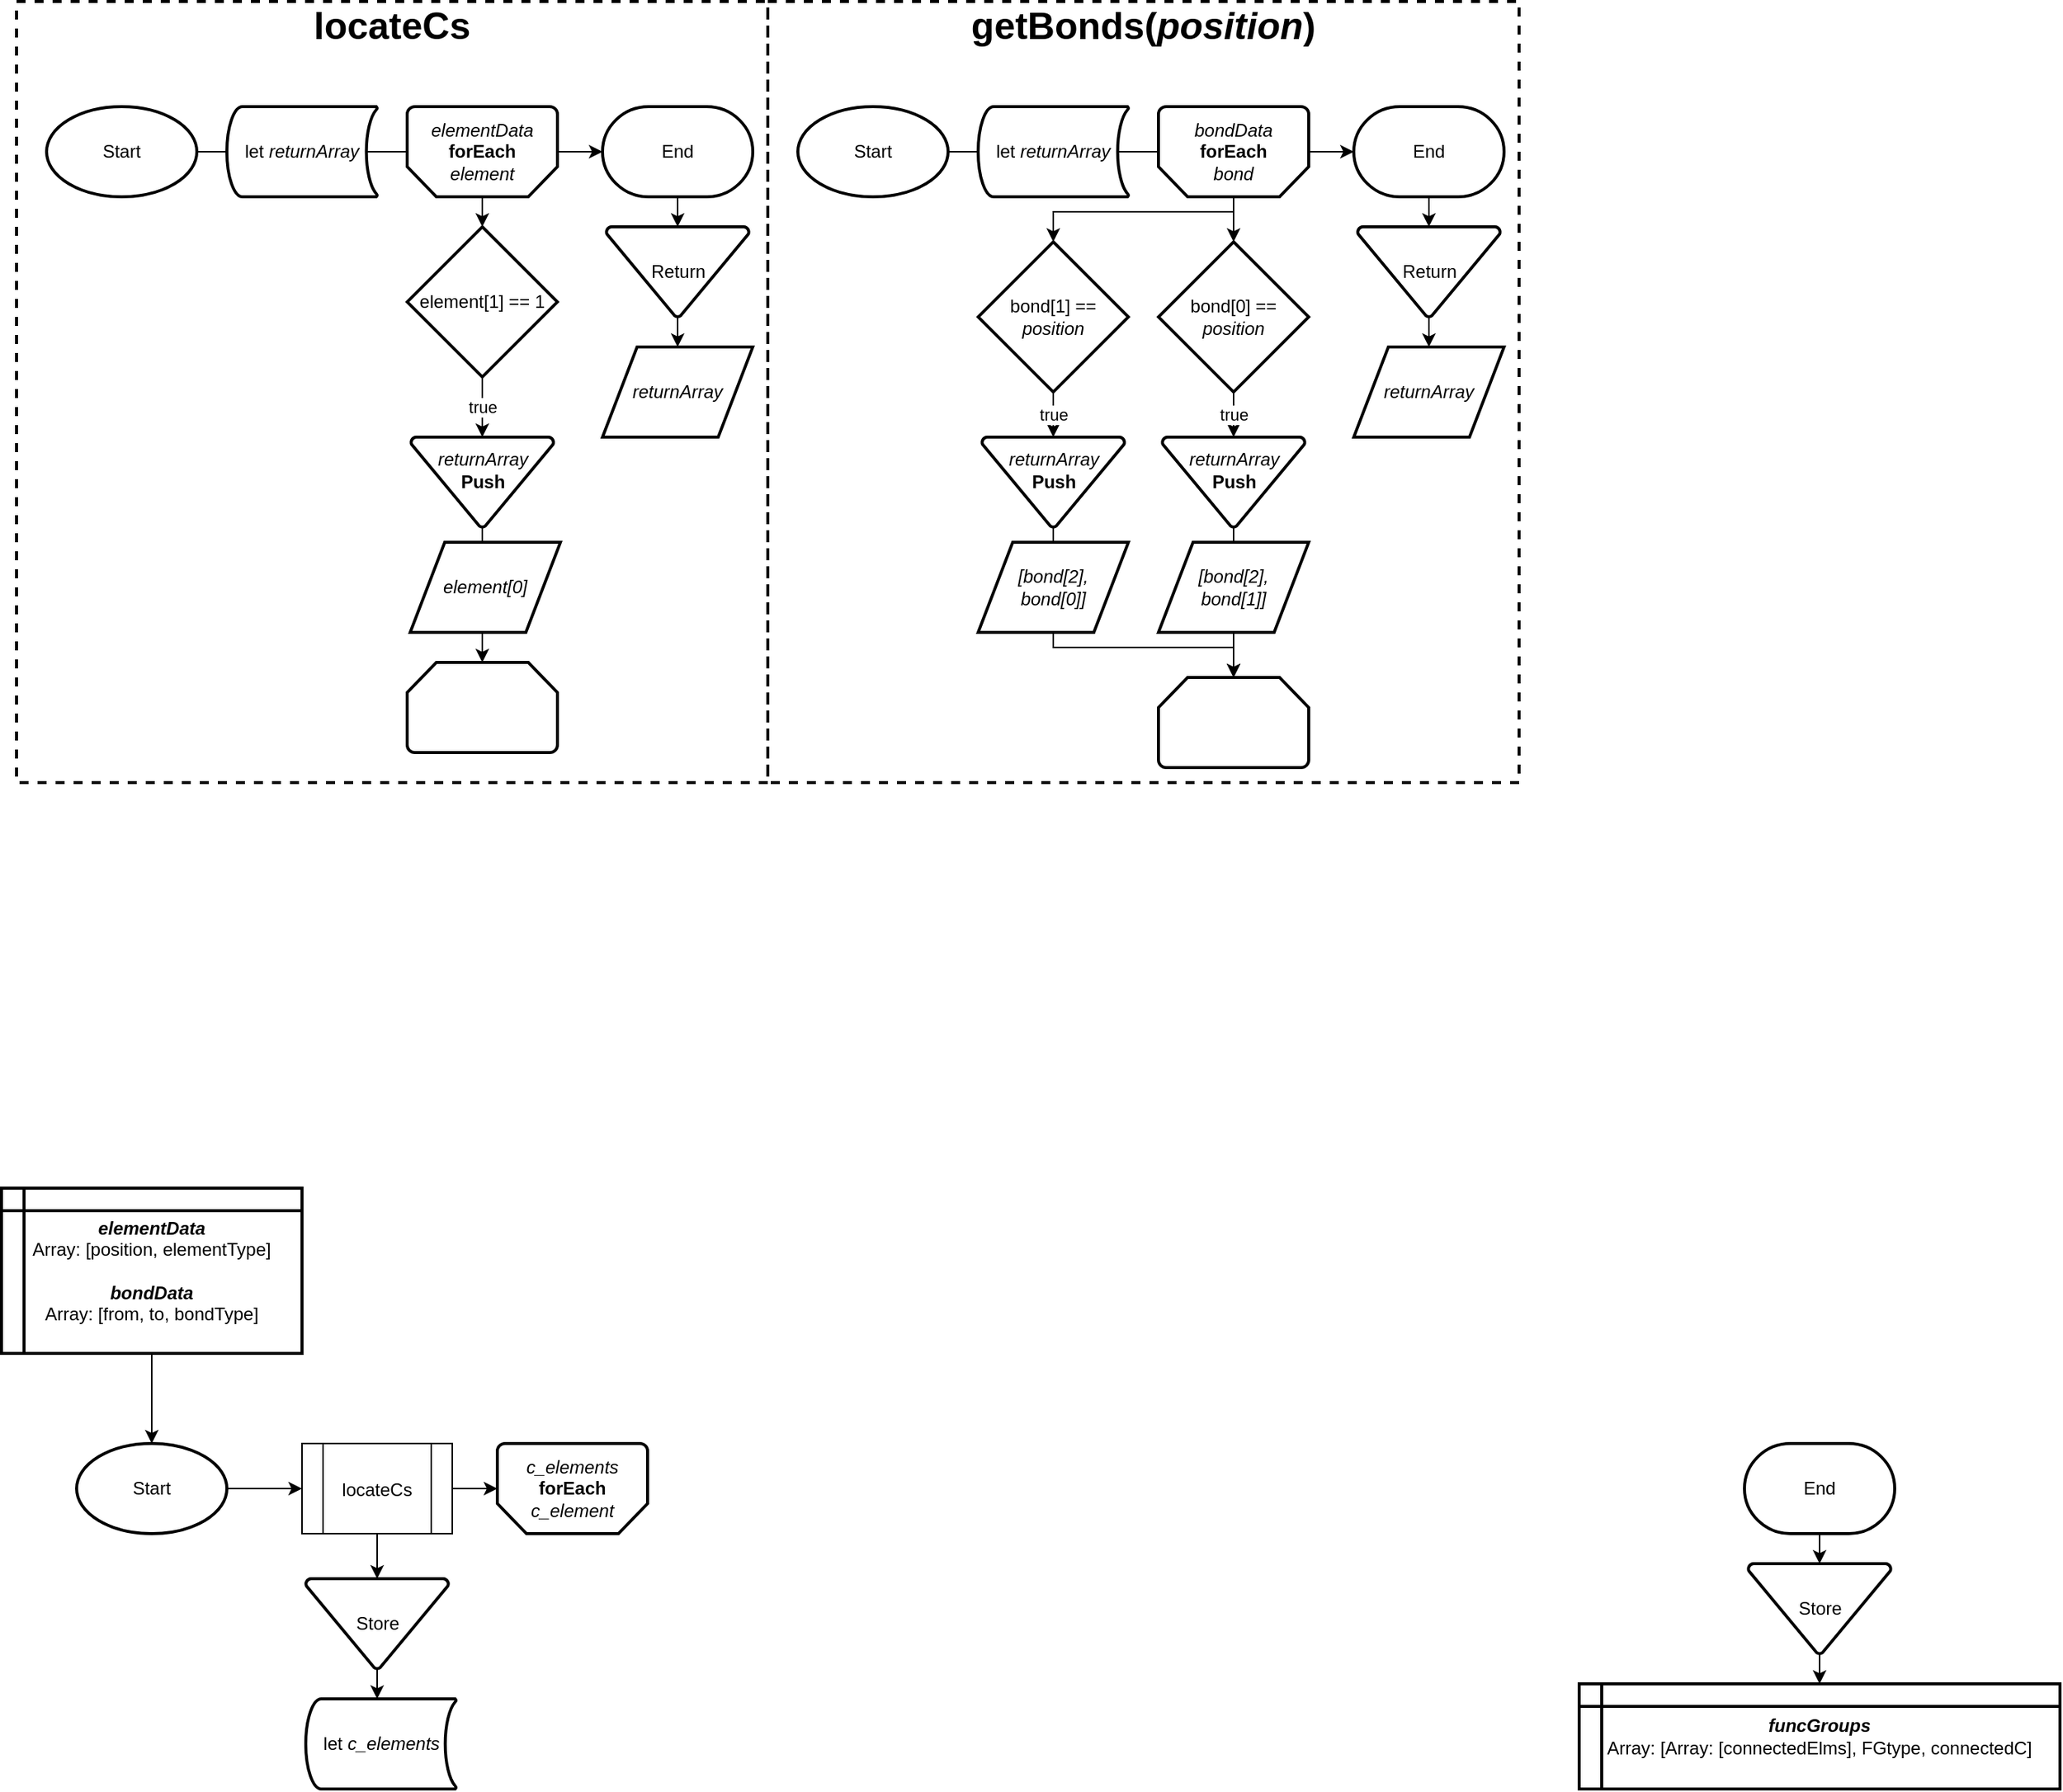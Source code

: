 <mxfile version="20.4.0" type="github">
  <diagram id="BVfkQb9ecDEO83bugk_k" name="Main">
    <mxGraphModel dx="2734" dy="2493" grid="1" gridSize="10" guides="1" tooltips="1" connect="1" arrows="0" fold="1" page="0" pageScale="1" pageWidth="827" pageHeight="1169" math="0" shadow="0">
      <root>
        <mxCell id="0" />
        <mxCell id="1" parent="0" />
        <mxCell id="hINtNlw1vlNAkVPnNgzF-10" style="edgeStyle=orthogonalEdgeStyle;orthogonalLoop=1;jettySize=auto;html=1;exitX=1;exitY=0.5;exitDx=0;exitDy=0;exitPerimeter=0;entryX=0;entryY=0.5;entryDx=0;entryDy=0;rounded=0;" parent="1" source="hINtNlw1vlNAkVPnNgzF-1" target="hINtNlw1vlNAkVPnNgzF-11" edge="1">
          <mxGeometry relative="1" as="geometry" />
        </mxCell>
        <mxCell id="hINtNlw1vlNAkVPnNgzF-1" value="Start&lt;br&gt;" style="strokeWidth=2;html=1;shape=mxgraph.flowchart.start_1;whiteSpace=wrap;" parent="1" vertex="1">
          <mxGeometry x="-160" y="160" width="100" height="60" as="geometry" />
        </mxCell>
        <mxCell id="hINtNlw1vlNAkVPnNgzF-3" style="edgeStyle=orthogonalEdgeStyle;orthogonalLoop=1;jettySize=auto;html=1;exitX=0.5;exitY=1;exitDx=0;exitDy=0;entryX=0.5;entryY=0;entryDx=0;entryDy=0;entryPerimeter=0;rounded=0;" parent="1" source="hINtNlw1vlNAkVPnNgzF-2" target="hINtNlw1vlNAkVPnNgzF-1" edge="1">
          <mxGeometry relative="1" as="geometry" />
        </mxCell>
        <mxCell id="hINtNlw1vlNAkVPnNgzF-2" value="&lt;i style=&quot;font-weight: bold;&quot;&gt;elementData&lt;br&gt;&lt;/i&gt;Array: [position, elementType]&lt;br&gt;&lt;b style=&quot;font-style: italic;&quot;&gt;&lt;br&gt;bondData&lt;/b&gt;&lt;br&gt;Array: [from, to, bondType]" style="shape=internalStorage;whiteSpace=wrap;html=1;dx=15;dy=15;arcSize=8;strokeWidth=2;" parent="1" vertex="1">
          <mxGeometry x="-210" y="-10" width="200" height="110" as="geometry" />
        </mxCell>
        <mxCell id="hINtNlw1vlNAkVPnNgzF-9" style="edgeStyle=orthogonalEdgeStyle;orthogonalLoop=1;jettySize=auto;html=1;exitX=0.5;exitY=1;exitDx=0;exitDy=0;exitPerimeter=0;entryX=0.5;entryY=0;entryDx=0;entryDy=0;entryPerimeter=0;rounded=0;" parent="1" source="hINtNlw1vlNAkVPnNgzF-4" target="hINtNlw1vlNAkVPnNgzF-5" edge="1">
          <mxGeometry relative="1" as="geometry" />
        </mxCell>
        <mxCell id="hINtNlw1vlNAkVPnNgzF-4" value="End" style="strokeWidth=2;html=1;shape=mxgraph.flowchart.terminator;whiteSpace=wrap;" parent="1" vertex="1">
          <mxGeometry x="950" y="160" width="100" height="60" as="geometry" />
        </mxCell>
        <mxCell id="hINtNlw1vlNAkVPnNgzF-8" style="edgeStyle=orthogonalEdgeStyle;orthogonalLoop=1;jettySize=auto;html=1;exitX=0.5;exitY=1;exitDx=0;exitDy=0;exitPerimeter=0;entryX=0.5;entryY=0;entryDx=0;entryDy=0;rounded=0;" parent="1" source="hINtNlw1vlNAkVPnNgzF-5" target="hINtNlw1vlNAkVPnNgzF-7" edge="1">
          <mxGeometry relative="1" as="geometry" />
        </mxCell>
        <mxCell id="hINtNlw1vlNAkVPnNgzF-5" value="Store" style="strokeWidth=2;html=1;shape=mxgraph.flowchart.merge_or_storage;whiteSpace=wrap;" parent="1" vertex="1">
          <mxGeometry x="952.5" y="240" width="95" height="60" as="geometry" />
        </mxCell>
        <mxCell id="hINtNlw1vlNAkVPnNgzF-7" value="&lt;b style=&quot;font-style: italic;&quot;&gt;funcGroups&lt;/b&gt;&lt;br&gt;Array: [Array: [connectedElms], FGtype, connectedC]" style="shape=internalStorage;whiteSpace=wrap;html=1;dx=15;dy=15;arcSize=8;strokeWidth=2;" parent="1" vertex="1">
          <mxGeometry x="840" y="320" width="320" height="70" as="geometry" />
        </mxCell>
        <mxCell id="hINtNlw1vlNAkVPnNgzF-54" style="edgeStyle=orthogonalEdgeStyle;orthogonalLoop=1;jettySize=auto;html=1;exitX=0.5;exitY=1;exitDx=0;exitDy=0;entryX=0.5;entryY=0;entryDx=0;entryDy=0;entryPerimeter=0;fontSize=25;rounded=0;" parent="1" source="hINtNlw1vlNAkVPnNgzF-11" target="hINtNlw1vlNAkVPnNgzF-53" edge="1">
          <mxGeometry relative="1" as="geometry" />
        </mxCell>
        <mxCell id="G9Rp87o0pzsJ3uSTvvUH-59" style="edgeStyle=orthogonalEdgeStyle;orthogonalLoop=1;jettySize=auto;html=1;exitX=1;exitY=0.5;exitDx=0;exitDy=0;entryX=1;entryY=0.5;entryDx=0;entryDy=0;entryPerimeter=0;fontSize=12;rounded=0;" edge="1" parent="1" source="hINtNlw1vlNAkVPnNgzF-11" target="G9Rp87o0pzsJ3uSTvvUH-35">
          <mxGeometry relative="1" as="geometry" />
        </mxCell>
        <mxCell id="hINtNlw1vlNAkVPnNgzF-11" value="locateCs" style="verticalLabelPosition=bottom;verticalAlign=top;html=1;shape=process;whiteSpace=wrap;size=0.14;arcSize=6;spacingBottom=4;spacingTop=-43;" parent="1" vertex="1">
          <mxGeometry x="-10" y="160" width="100" height="60" as="geometry" />
        </mxCell>
        <mxCell id="hINtNlw1vlNAkVPnNgzF-56" style="edgeStyle=orthogonalEdgeStyle;orthogonalLoop=1;jettySize=auto;html=1;exitX=0.5;exitY=1;exitDx=0;exitDy=0;exitPerimeter=0;entryX=0.5;entryY=0;entryDx=0;entryDy=0;entryPerimeter=0;fontSize=25;rounded=0;" parent="1" source="hINtNlw1vlNAkVPnNgzF-53" edge="1">
          <mxGeometry relative="1" as="geometry">
            <mxPoint x="40" y="330" as="targetPoint" />
          </mxGeometry>
        </mxCell>
        <mxCell id="hINtNlw1vlNAkVPnNgzF-53" value="Store" style="strokeWidth=2;html=1;shape=mxgraph.flowchart.merge_or_storage;whiteSpace=wrap;" parent="1" vertex="1">
          <mxGeometry x="-7.5" y="250" width="95" height="60" as="geometry" />
        </mxCell>
        <mxCell id="hINtNlw1vlNAkVPnNgzF-57" value="let &lt;i&gt;c_elements&lt;/i&gt;" style="strokeWidth=2;html=1;shape=mxgraph.flowchart.stored_data;whiteSpace=wrap;" parent="1" vertex="1">
          <mxGeometry x="-7.5" y="330" width="100" height="60" as="geometry" />
        </mxCell>
        <mxCell id="hINtNlw1vlNAkVPnNgzF-58" value="" style="group" parent="1" vertex="1" connectable="0">
          <mxGeometry x="-200" y="-800" width="500" height="520" as="geometry" />
        </mxCell>
        <mxCell id="hINtNlw1vlNAkVPnNgzF-47" value="" style="whiteSpace=wrap;html=1;fillColor=none;strokeWidth=2;dashed=1;" parent="hINtNlw1vlNAkVPnNgzF-58" vertex="1">
          <mxGeometry width="500" height="520" as="geometry" />
        </mxCell>
        <mxCell id="hINtNlw1vlNAkVPnNgzF-13" value="Start" style="strokeWidth=2;html=1;shape=mxgraph.flowchart.start_1;whiteSpace=wrap;" parent="hINtNlw1vlNAkVPnNgzF-58" vertex="1">
          <mxGeometry x="20" y="70" width="100" height="60" as="geometry" />
        </mxCell>
        <mxCell id="hINtNlw1vlNAkVPnNgzF-15" value="End" style="strokeWidth=2;html=1;shape=mxgraph.flowchart.terminator;whiteSpace=wrap;" parent="hINtNlw1vlNAkVPnNgzF-58" vertex="1">
          <mxGeometry x="390" y="70" width="100" height="60" as="geometry" />
        </mxCell>
        <mxCell id="hINtNlw1vlNAkVPnNgzF-17" value="Return" style="strokeWidth=2;html=1;shape=mxgraph.flowchart.merge_or_storage;whiteSpace=wrap;" parent="hINtNlw1vlNAkVPnNgzF-58" vertex="1">
          <mxGeometry x="392.5" y="150" width="95" height="60" as="geometry" />
        </mxCell>
        <mxCell id="hINtNlw1vlNAkVPnNgzF-18" style="edgeStyle=orthogonalEdgeStyle;orthogonalLoop=1;jettySize=auto;html=1;exitX=0.5;exitY=1;exitDx=0;exitDy=0;exitPerimeter=0;entryX=0.5;entryY=0;entryDx=0;entryDy=0;entryPerimeter=0;rounded=0;" parent="hINtNlw1vlNAkVPnNgzF-58" source="hINtNlw1vlNAkVPnNgzF-15" target="hINtNlw1vlNAkVPnNgzF-17" edge="1">
          <mxGeometry relative="1" as="geometry" />
        </mxCell>
        <mxCell id="hINtNlw1vlNAkVPnNgzF-20" value="&lt;i&gt;returnArray&lt;/i&gt;" style="shape=parallelogram;html=1;strokeWidth=2;perimeter=parallelogramPerimeter;whiteSpace=wrap;arcSize=12;size=0.23;" parent="hINtNlw1vlNAkVPnNgzF-58" vertex="1">
          <mxGeometry x="390" y="230" width="100" height="60" as="geometry" />
        </mxCell>
        <mxCell id="hINtNlw1vlNAkVPnNgzF-21" style="edgeStyle=orthogonalEdgeStyle;orthogonalLoop=1;jettySize=auto;html=1;exitX=0.5;exitY=1;exitDx=0;exitDy=0;exitPerimeter=0;entryX=0.5;entryY=0;entryDx=0;entryDy=0;rounded=0;" parent="hINtNlw1vlNAkVPnNgzF-58" source="hINtNlw1vlNAkVPnNgzF-17" target="hINtNlw1vlNAkVPnNgzF-20" edge="1">
          <mxGeometry relative="1" as="geometry" />
        </mxCell>
        <mxCell id="hINtNlw1vlNAkVPnNgzF-23" value="" style="edgeStyle=orthogonalEdgeStyle;orthogonalLoop=1;jettySize=auto;html=1;exitX=1;exitY=0.5;exitDx=0;exitDy=0;exitPerimeter=0;entryX=1;entryY=0.5;entryDx=0;entryDy=0;entryPerimeter=0;endArrow=none;rounded=0;" parent="hINtNlw1vlNAkVPnNgzF-58" source="hINtNlw1vlNAkVPnNgzF-13" target="hINtNlw1vlNAkVPnNgzF-24" edge="1">
          <mxGeometry relative="1" as="geometry">
            <mxPoint x="120" y="100" as="sourcePoint" />
            <mxPoint x="260" y="100" as="targetPoint" />
          </mxGeometry>
        </mxCell>
        <mxCell id="hINtNlw1vlNAkVPnNgzF-24" value="" style="strokeWidth=2;html=1;shape=mxgraph.flowchart.loop_limit;whiteSpace=wrap;rotation=-180;textDirection=ltr;horizontal=1;direction=east;" parent="hINtNlw1vlNAkVPnNgzF-58" vertex="1">
          <mxGeometry x="260" y="70" width="100" height="60" as="geometry" />
        </mxCell>
        <mxCell id="hINtNlw1vlNAkVPnNgzF-16" style="edgeStyle=orthogonalEdgeStyle;orthogonalLoop=1;jettySize=auto;html=1;exitX=0;exitY=0.5;exitDx=0;exitDy=0;exitPerimeter=0;entryX=0;entryY=0.5;entryDx=0;entryDy=0;entryPerimeter=0;startArrow=none;rounded=0;" parent="hINtNlw1vlNAkVPnNgzF-58" source="hINtNlw1vlNAkVPnNgzF-24" target="hINtNlw1vlNAkVPnNgzF-15" edge="1">
          <mxGeometry relative="1" as="geometry">
            <mxPoint x="360" y="100" as="sourcePoint" />
          </mxGeometry>
        </mxCell>
        <mxCell id="hINtNlw1vlNAkVPnNgzF-14" value="let &lt;i&gt;returnArray&lt;/i&gt;" style="strokeWidth=2;html=1;shape=mxgraph.flowchart.stored_data;whiteSpace=wrap;" parent="hINtNlw1vlNAkVPnNgzF-58" vertex="1">
          <mxGeometry x="140" y="70" width="100" height="60" as="geometry" />
        </mxCell>
        <mxCell id="hINtNlw1vlNAkVPnNgzF-25" value="" style="strokeWidth=2;html=1;shape=mxgraph.flowchart.loop_limit;whiteSpace=wrap;" parent="hINtNlw1vlNAkVPnNgzF-58" vertex="1">
          <mxGeometry x="260" y="440" width="100" height="60" as="geometry" />
        </mxCell>
        <mxCell id="hINtNlw1vlNAkVPnNgzF-26" value="&lt;i&gt;elementData&lt;/i&gt;&lt;br&gt;&lt;b&gt;forEach&lt;/b&gt;&lt;br&gt;&lt;i&gt;element&lt;/i&gt;" style="text;html=1;strokeColor=none;fillColor=none;align=center;verticalAlign=middle;whiteSpace=wrap;" parent="hINtNlw1vlNAkVPnNgzF-58" vertex="1">
          <mxGeometry x="280" y="85" width="60" height="30" as="geometry" />
        </mxCell>
        <mxCell id="hINtNlw1vlNAkVPnNgzF-28" value="element[1] == 1" style="strokeWidth=2;html=1;shape=mxgraph.flowchart.decision;whiteSpace=wrap;" parent="hINtNlw1vlNAkVPnNgzF-58" vertex="1">
          <mxGeometry x="260" y="150" width="100" height="100" as="geometry" />
        </mxCell>
        <mxCell id="hINtNlw1vlNAkVPnNgzF-29" style="edgeStyle=orthogonalEdgeStyle;orthogonalLoop=1;jettySize=auto;html=1;exitX=0.5;exitY=0;exitDx=0;exitDy=0;exitPerimeter=0;entryX=0.5;entryY=0;entryDx=0;entryDy=0;entryPerimeter=0;rounded=0;" parent="hINtNlw1vlNAkVPnNgzF-58" source="hINtNlw1vlNAkVPnNgzF-24" target="hINtNlw1vlNAkVPnNgzF-28" edge="1">
          <mxGeometry relative="1" as="geometry" />
        </mxCell>
        <mxCell id="hINtNlw1vlNAkVPnNgzF-46" style="edgeStyle=orthogonalEdgeStyle;orthogonalLoop=1;jettySize=auto;html=1;exitX=0.5;exitY=1;exitDx=0;exitDy=0;exitPerimeter=0;entryX=0.5;entryY=0;entryDx=0;entryDy=0;entryPerimeter=0;rounded=0;" parent="hINtNlw1vlNAkVPnNgzF-58" source="hINtNlw1vlNAkVPnNgzF-32" target="hINtNlw1vlNAkVPnNgzF-25" edge="1">
          <mxGeometry relative="1" as="geometry" />
        </mxCell>
        <mxCell id="hINtNlw1vlNAkVPnNgzF-32" value="&lt;i&gt;returnArray&lt;/i&gt;&lt;br&gt;&lt;b&gt;Push&lt;/b&gt;" style="strokeWidth=2;html=1;shape=mxgraph.flowchart.merge_or_storage;whiteSpace=wrap;spacingBottom=17;" parent="hINtNlw1vlNAkVPnNgzF-58" vertex="1">
          <mxGeometry x="262.5" y="290" width="95" height="60" as="geometry" />
        </mxCell>
        <mxCell id="hINtNlw1vlNAkVPnNgzF-33" value="true" style="edgeStyle=orthogonalEdgeStyle;orthogonalLoop=1;jettySize=auto;html=1;exitX=0.5;exitY=1;exitDx=0;exitDy=0;exitPerimeter=0;entryX=0.5;entryY=0;entryDx=0;entryDy=0;entryPerimeter=0;rounded=0;" parent="hINtNlw1vlNAkVPnNgzF-58" source="hINtNlw1vlNAkVPnNgzF-28" target="hINtNlw1vlNAkVPnNgzF-32" edge="1">
          <mxGeometry relative="1" as="geometry" />
        </mxCell>
        <mxCell id="hINtNlw1vlNAkVPnNgzF-36" value="&lt;i&gt;element[0]&lt;/i&gt;" style="shape=parallelogram;html=1;strokeWidth=2;perimeter=parallelogramPerimeter;whiteSpace=wrap;arcSize=12;size=0.23;" parent="hINtNlw1vlNAkVPnNgzF-58" vertex="1">
          <mxGeometry x="262" y="360" width="100" height="60" as="geometry" />
        </mxCell>
        <mxCell id="hINtNlw1vlNAkVPnNgzF-48" value="&lt;b&gt;&lt;font style=&quot;font-size: 25px;&quot;&gt;locateCs&lt;/font&gt;&lt;/b&gt;" style="text;html=1;strokeColor=none;fillColor=none;align=center;verticalAlign=middle;whiteSpace=wrap;dashed=1;strokeWidth=2;" parent="hINtNlw1vlNAkVPnNgzF-58" vertex="1">
          <mxGeometry x="220" width="60" height="30" as="geometry" />
        </mxCell>
        <mxCell id="G9Rp87o0pzsJ3uSTvvUH-32" value="" style="group" vertex="1" connectable="0" parent="1">
          <mxGeometry x="300" y="-800" width="500" height="520" as="geometry" />
        </mxCell>
        <mxCell id="G9Rp87o0pzsJ3uSTvvUH-2" value="" style="whiteSpace=wrap;html=1;fillColor=none;strokeWidth=2;dashed=1;" vertex="1" parent="G9Rp87o0pzsJ3uSTvvUH-32">
          <mxGeometry width="500" height="520" as="geometry" />
        </mxCell>
        <mxCell id="G9Rp87o0pzsJ3uSTvvUH-3" value="Start" style="strokeWidth=2;html=1;shape=mxgraph.flowchart.start_1;whiteSpace=wrap;" vertex="1" parent="G9Rp87o0pzsJ3uSTvvUH-32">
          <mxGeometry x="20" y="70" width="100" height="60" as="geometry" />
        </mxCell>
        <mxCell id="G9Rp87o0pzsJ3uSTvvUH-4" value="End" style="strokeWidth=2;html=1;shape=mxgraph.flowchart.terminator;whiteSpace=wrap;" vertex="1" parent="G9Rp87o0pzsJ3uSTvvUH-32">
          <mxGeometry x="390" y="70" width="100" height="60" as="geometry" />
        </mxCell>
        <mxCell id="G9Rp87o0pzsJ3uSTvvUH-5" value="Return" style="strokeWidth=2;html=1;shape=mxgraph.flowchart.merge_or_storage;whiteSpace=wrap;" vertex="1" parent="G9Rp87o0pzsJ3uSTvvUH-32">
          <mxGeometry x="392.5" y="150" width="95" height="60" as="geometry" />
        </mxCell>
        <mxCell id="G9Rp87o0pzsJ3uSTvvUH-6" style="edgeStyle=orthogonalEdgeStyle;orthogonalLoop=1;jettySize=auto;html=1;exitX=0.5;exitY=1;exitDx=0;exitDy=0;exitPerimeter=0;entryX=0.5;entryY=0;entryDx=0;entryDy=0;entryPerimeter=0;rounded=0;" edge="1" parent="G9Rp87o0pzsJ3uSTvvUH-32" source="G9Rp87o0pzsJ3uSTvvUH-4" target="G9Rp87o0pzsJ3uSTvvUH-5">
          <mxGeometry relative="1" as="geometry" />
        </mxCell>
        <mxCell id="G9Rp87o0pzsJ3uSTvvUH-7" value="&lt;i&gt;returnArray&lt;/i&gt;" style="shape=parallelogram;html=1;strokeWidth=2;perimeter=parallelogramPerimeter;whiteSpace=wrap;arcSize=12;size=0.23;" vertex="1" parent="G9Rp87o0pzsJ3uSTvvUH-32">
          <mxGeometry x="390" y="230" width="100" height="60" as="geometry" />
        </mxCell>
        <mxCell id="G9Rp87o0pzsJ3uSTvvUH-8" style="edgeStyle=orthogonalEdgeStyle;orthogonalLoop=1;jettySize=auto;html=1;exitX=0.5;exitY=1;exitDx=0;exitDy=0;exitPerimeter=0;entryX=0.5;entryY=0;entryDx=0;entryDy=0;rounded=0;" edge="1" parent="G9Rp87o0pzsJ3uSTvvUH-32" source="G9Rp87o0pzsJ3uSTvvUH-5" target="G9Rp87o0pzsJ3uSTvvUH-7">
          <mxGeometry relative="1" as="geometry" />
        </mxCell>
        <mxCell id="G9Rp87o0pzsJ3uSTvvUH-9" value="" style="edgeStyle=orthogonalEdgeStyle;orthogonalLoop=1;jettySize=auto;html=1;exitX=1;exitY=0.5;exitDx=0;exitDy=0;exitPerimeter=0;entryX=1;entryY=0.5;entryDx=0;entryDy=0;entryPerimeter=0;endArrow=none;rounded=0;" edge="1" parent="G9Rp87o0pzsJ3uSTvvUH-32" source="G9Rp87o0pzsJ3uSTvvUH-3" target="G9Rp87o0pzsJ3uSTvvUH-10">
          <mxGeometry relative="1" as="geometry">
            <mxPoint x="120" y="100" as="sourcePoint" />
            <mxPoint x="260" y="100" as="targetPoint" />
          </mxGeometry>
        </mxCell>
        <mxCell id="G9Rp87o0pzsJ3uSTvvUH-10" value="" style="strokeWidth=2;html=1;shape=mxgraph.flowchart.loop_limit;whiteSpace=wrap;rotation=-180;textDirection=ltr;horizontal=1;direction=east;" vertex="1" parent="G9Rp87o0pzsJ3uSTvvUH-32">
          <mxGeometry x="260" y="70" width="100" height="60" as="geometry" />
        </mxCell>
        <mxCell id="G9Rp87o0pzsJ3uSTvvUH-11" style="edgeStyle=orthogonalEdgeStyle;orthogonalLoop=1;jettySize=auto;html=1;exitX=0;exitY=0.5;exitDx=0;exitDy=0;exitPerimeter=0;entryX=0;entryY=0.5;entryDx=0;entryDy=0;entryPerimeter=0;startArrow=none;rounded=0;" edge="1" parent="G9Rp87o0pzsJ3uSTvvUH-32" source="G9Rp87o0pzsJ3uSTvvUH-10" target="G9Rp87o0pzsJ3uSTvvUH-4">
          <mxGeometry relative="1" as="geometry">
            <mxPoint x="360" y="100" as="sourcePoint" />
          </mxGeometry>
        </mxCell>
        <mxCell id="G9Rp87o0pzsJ3uSTvvUH-12" value="let &lt;i&gt;returnArray&lt;/i&gt;" style="strokeWidth=2;html=1;shape=mxgraph.flowchart.stored_data;whiteSpace=wrap;" vertex="1" parent="G9Rp87o0pzsJ3uSTvvUH-32">
          <mxGeometry x="140" y="70" width="100" height="60" as="geometry" />
        </mxCell>
        <mxCell id="G9Rp87o0pzsJ3uSTvvUH-13" value="" style="strokeWidth=2;html=1;shape=mxgraph.flowchart.loop_limit;whiteSpace=wrap;" vertex="1" parent="G9Rp87o0pzsJ3uSTvvUH-32">
          <mxGeometry x="260" y="450" width="100" height="60" as="geometry" />
        </mxCell>
        <mxCell id="G9Rp87o0pzsJ3uSTvvUH-14" value="&lt;i&gt;bondData&lt;/i&gt;&lt;br&gt;&lt;b&gt;forEach&lt;/b&gt;&lt;br&gt;&lt;i&gt;bond&lt;/i&gt;" style="text;html=1;strokeColor=none;fillColor=none;align=center;verticalAlign=middle;whiteSpace=wrap;" vertex="1" parent="G9Rp87o0pzsJ3uSTvvUH-32">
          <mxGeometry x="280" y="85" width="60" height="30" as="geometry" />
        </mxCell>
        <mxCell id="G9Rp87o0pzsJ3uSTvvUH-15" value="bond[0] == &lt;i&gt;position&lt;/i&gt;" style="strokeWidth=2;html=1;shape=mxgraph.flowchart.decision;whiteSpace=wrap;" vertex="1" parent="G9Rp87o0pzsJ3uSTvvUH-32">
          <mxGeometry x="260" y="160" width="100" height="100" as="geometry" />
        </mxCell>
        <mxCell id="G9Rp87o0pzsJ3uSTvvUH-16" style="edgeStyle=orthogonalEdgeStyle;orthogonalLoop=1;jettySize=auto;html=1;exitX=0.5;exitY=0;exitDx=0;exitDy=0;exitPerimeter=0;entryX=0.5;entryY=0;entryDx=0;entryDy=0;entryPerimeter=0;rounded=0;" edge="1" parent="G9Rp87o0pzsJ3uSTvvUH-32" source="G9Rp87o0pzsJ3uSTvvUH-10" target="G9Rp87o0pzsJ3uSTvvUH-15">
          <mxGeometry relative="1" as="geometry" />
        </mxCell>
        <mxCell id="G9Rp87o0pzsJ3uSTvvUH-17" style="edgeStyle=orthogonalEdgeStyle;orthogonalLoop=1;jettySize=auto;html=1;exitX=0.5;exitY=1;exitDx=0;exitDy=0;exitPerimeter=0;entryX=0.5;entryY=0;entryDx=0;entryDy=0;entryPerimeter=0;rounded=0;" edge="1" parent="G9Rp87o0pzsJ3uSTvvUH-32" source="G9Rp87o0pzsJ3uSTvvUH-18" target="G9Rp87o0pzsJ3uSTvvUH-13">
          <mxGeometry relative="1" as="geometry" />
        </mxCell>
        <mxCell id="G9Rp87o0pzsJ3uSTvvUH-18" value="&lt;i&gt;returnArray&lt;/i&gt;&lt;br&gt;&lt;b&gt;Push&lt;/b&gt;" style="strokeWidth=2;html=1;shape=mxgraph.flowchart.merge_or_storage;whiteSpace=wrap;spacingBottom=17;" vertex="1" parent="G9Rp87o0pzsJ3uSTvvUH-32">
          <mxGeometry x="262.5" y="290" width="95" height="60" as="geometry" />
        </mxCell>
        <mxCell id="G9Rp87o0pzsJ3uSTvvUH-19" value="true" style="edgeStyle=orthogonalEdgeStyle;orthogonalLoop=1;jettySize=auto;html=1;exitX=0.5;exitY=1;exitDx=0;exitDy=0;exitPerimeter=0;entryX=0.5;entryY=0;entryDx=0;entryDy=0;entryPerimeter=0;rounded=0;" edge="1" parent="G9Rp87o0pzsJ3uSTvvUH-32" source="G9Rp87o0pzsJ3uSTvvUH-15" target="G9Rp87o0pzsJ3uSTvvUH-18">
          <mxGeometry relative="1" as="geometry" />
        </mxCell>
        <mxCell id="G9Rp87o0pzsJ3uSTvvUH-20" value="&lt;i&gt;&lt;font style=&quot;font-size: 12px;&quot;&gt;[bond[2], &lt;br&gt;bond[1]]&lt;/font&gt;&lt;/i&gt;" style="shape=parallelogram;html=1;strokeWidth=2;perimeter=parallelogramPerimeter;whiteSpace=wrap;arcSize=12;size=0.23;" vertex="1" parent="G9Rp87o0pzsJ3uSTvvUH-32">
          <mxGeometry x="260" y="360" width="100" height="60" as="geometry" />
        </mxCell>
        <mxCell id="G9Rp87o0pzsJ3uSTvvUH-21" value="&lt;b&gt;&lt;font style=&quot;font-size: 25px;&quot;&gt;getBonds(&lt;i&gt;position&lt;/i&gt;)&lt;/font&gt;&lt;/b&gt;" style="text;html=1;strokeColor=none;fillColor=none;align=center;verticalAlign=middle;whiteSpace=wrap;dashed=1;strokeWidth=2;" vertex="1" parent="G9Rp87o0pzsJ3uSTvvUH-32">
          <mxGeometry x="220" width="60" height="30" as="geometry" />
        </mxCell>
        <mxCell id="G9Rp87o0pzsJ3uSTvvUH-23" value="bond[1] == &lt;i&gt;position&lt;/i&gt;" style="strokeWidth=2;html=1;shape=mxgraph.flowchart.decision;whiteSpace=wrap;" vertex="1" parent="G9Rp87o0pzsJ3uSTvvUH-32">
          <mxGeometry x="140" y="160" width="100" height="100" as="geometry" />
        </mxCell>
        <mxCell id="G9Rp87o0pzsJ3uSTvvUH-25" style="edgeStyle=orthogonalEdgeStyle;orthogonalLoop=1;jettySize=auto;html=1;exitX=0.5;exitY=0;exitDx=0;exitDy=0;exitPerimeter=0;entryX=0.5;entryY=0;entryDx=0;entryDy=0;entryPerimeter=0;rounded=0;" edge="1" parent="G9Rp87o0pzsJ3uSTvvUH-32" source="G9Rp87o0pzsJ3uSTvvUH-10" target="G9Rp87o0pzsJ3uSTvvUH-23">
          <mxGeometry relative="1" as="geometry">
            <Array as="points">
              <mxPoint x="310" y="140" />
              <mxPoint x="190" y="140" />
            </Array>
          </mxGeometry>
        </mxCell>
        <mxCell id="G9Rp87o0pzsJ3uSTvvUH-30" style="edgeStyle=orthogonalEdgeStyle;orthogonalLoop=1;jettySize=auto;html=1;exitX=0.5;exitY=1;exitDx=0;exitDy=0;exitPerimeter=0;entryX=0.5;entryY=0;entryDx=0;entryDy=0;entryPerimeter=0;fontSize=11;rounded=0;" edge="1" parent="G9Rp87o0pzsJ3uSTvvUH-32" source="G9Rp87o0pzsJ3uSTvvUH-26" target="G9Rp87o0pzsJ3uSTvvUH-13">
          <mxGeometry relative="1" as="geometry">
            <Array as="points">
              <mxPoint x="190" y="430" />
              <mxPoint x="310" y="430" />
            </Array>
          </mxGeometry>
        </mxCell>
        <mxCell id="G9Rp87o0pzsJ3uSTvvUH-26" value="&lt;i&gt;returnArray&lt;/i&gt;&lt;br&gt;&lt;b&gt;Push&lt;/b&gt;" style="strokeWidth=2;html=1;shape=mxgraph.flowchart.merge_or_storage;whiteSpace=wrap;spacingBottom=17;" vertex="1" parent="G9Rp87o0pzsJ3uSTvvUH-32">
          <mxGeometry x="142.5" y="290" width="95" height="60" as="geometry" />
        </mxCell>
        <mxCell id="G9Rp87o0pzsJ3uSTvvUH-29" value="true" style="edgeStyle=orthogonalEdgeStyle;orthogonalLoop=1;jettySize=auto;html=1;exitX=0.5;exitY=1;exitDx=0;exitDy=0;exitPerimeter=0;entryX=0.5;entryY=0;entryDx=0;entryDy=0;entryPerimeter=0;fontSize=11;rounded=0;" edge="1" parent="G9Rp87o0pzsJ3uSTvvUH-32" source="G9Rp87o0pzsJ3uSTvvUH-23" target="G9Rp87o0pzsJ3uSTvvUH-26">
          <mxGeometry relative="1" as="geometry" />
        </mxCell>
        <mxCell id="G9Rp87o0pzsJ3uSTvvUH-27" value="&lt;i&gt;&lt;font style=&quot;font-size: 12px;&quot;&gt;[bond[2], &lt;br&gt;bond[0]]&lt;/font&gt;&lt;/i&gt;" style="shape=parallelogram;html=1;strokeWidth=2;perimeter=parallelogramPerimeter;whiteSpace=wrap;arcSize=12;size=0.23;" vertex="1" parent="G9Rp87o0pzsJ3uSTvvUH-32">
          <mxGeometry x="140" y="360" width="100" height="60" as="geometry" />
        </mxCell>
        <mxCell id="G9Rp87o0pzsJ3uSTvvUH-35" value="" style="strokeWidth=2;html=1;shape=mxgraph.flowchart.loop_limit;whiteSpace=wrap;rotation=-180;textDirection=ltr;horizontal=1;direction=east;" vertex="1" parent="1">
          <mxGeometry x="120" y="160" width="100" height="60" as="geometry" />
        </mxCell>
        <mxCell id="G9Rp87o0pzsJ3uSTvvUH-34" value="&lt;i&gt;c_elements&lt;/i&gt;&lt;br&gt;&lt;b&gt;forEach&lt;/b&gt;&lt;br&gt;&lt;i&gt;c_element&lt;/i&gt;" style="text;html=1;strokeColor=none;fillColor=none;align=center;verticalAlign=middle;whiteSpace=wrap;" vertex="1" parent="1">
          <mxGeometry x="140" y="175" width="60" height="30" as="geometry" />
        </mxCell>
      </root>
    </mxGraphModel>
  </diagram>
</mxfile>
